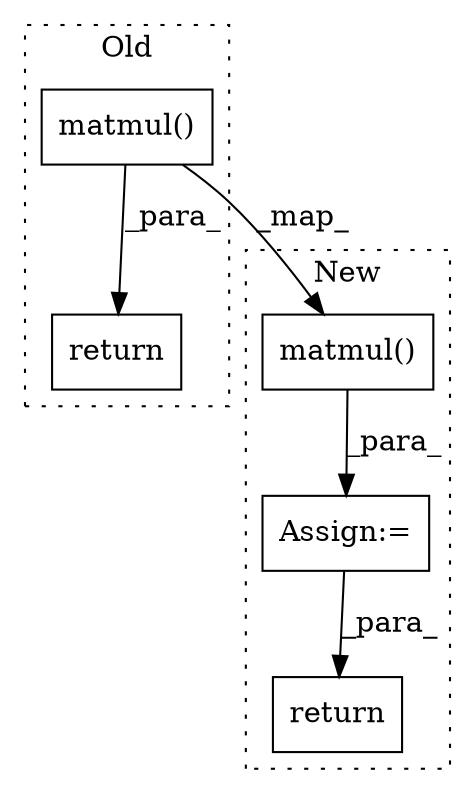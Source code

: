 digraph G {
subgraph cluster0 {
1 [label="matmul()" a="75" s="23716,23744" l="13,1" shape="box"];
4 [label="return" a="93" s="23709" l="7" shape="box"];
label = "Old";
style="dotted";
}
subgraph cluster1 {
2 [label="matmul()" a="75" s="23296,23324" l="13,1" shape="box"];
3 [label="Assign:=" a="68" s="23281" l="3" shape="box"];
5 [label="return" a="93" s="23357" l="7" shape="box"];
label = "New";
style="dotted";
}
1 -> 2 [label="_map_"];
1 -> 4 [label="_para_"];
2 -> 3 [label="_para_"];
3 -> 5 [label="_para_"];
}